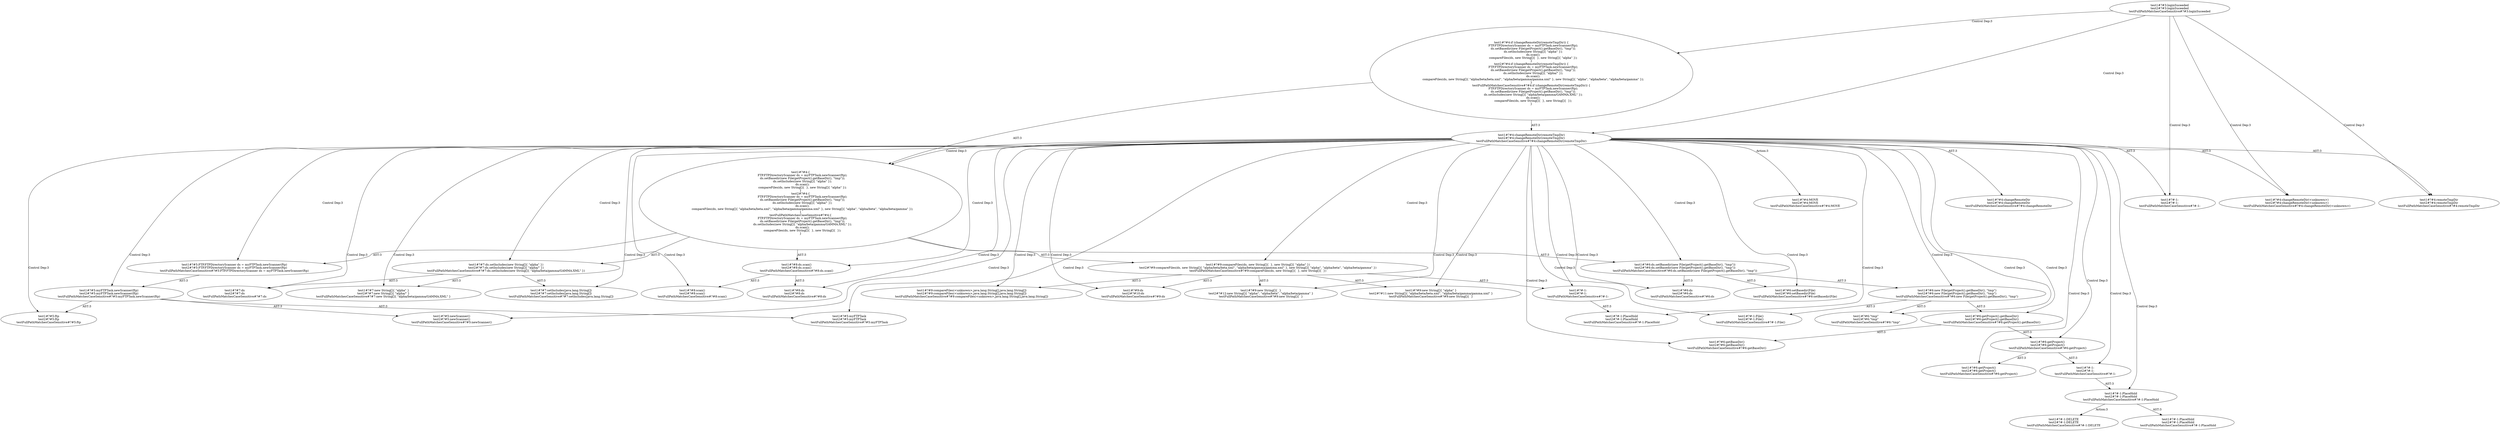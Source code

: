 digraph "Pattern" {
0 [label="test1#?#-1:DELETE
test2#?#-1:DELETE
testFullPathMatchesCaseSensitive#?#-1:DELETE" shape=ellipse]
1 [label="test1#?#-1:PlaceHold
test2#?#-1:PlaceHold
testFullPathMatchesCaseSensitive#?#-1:PlaceHold" shape=ellipse]
2 [label="test1#?#4:changeRemoteDir(remoteTmpDir)
test2#?#4:changeRemoteDir(remoteTmpDir)
testFullPathMatchesCaseSensitive#?#4:changeRemoteDir(remoteTmpDir)" shape=ellipse]
3 [label="test1#?#3:loginSuceeded
test2#?#3:loginSuceeded
testFullPathMatchesCaseSensitive#?#3:loginSuceeded" shape=ellipse]
4 [label="test1#?#4:if (changeRemoteDir(remoteTmpDir)) \{
    FTP.FTPDirectoryScanner ds = myFTPTask.newScanner(ftp);
    ds.setBasedir(new File(getProject().getBaseDir(), \"tmp\"));
    ds.setIncludes(new String[]\{ \"alpha\" \});
    ds.scan();
    compareFiles(ds, new String[]\{  \}, new String[]\{ \"alpha\" \});
\}
test2#?#4:if (changeRemoteDir(remoteTmpDir)) \{
    FTP.FTPDirectoryScanner ds = myFTPTask.newScanner(ftp);
    ds.setBasedir(new File(getProject().getBaseDir(), \"tmp\"));
    ds.setIncludes(new String[]\{ \"alpha/\" \});
    ds.scan();
    compareFiles(ds, new String[]\{ \"alpha/beta/beta.xml\", \"alpha/beta/gamma/gamma.xml\" \}, new String[]\{ \"alpha\", \"alpha/beta\", \"alpha/beta/gamma\" \});
\}
testFullPathMatchesCaseSensitive#?#4:if (changeRemoteDir(remoteTmpDir)) \{
    FTP.FTPDirectoryScanner ds = myFTPTask.newScanner(ftp);
    ds.setBasedir(new File(getProject().getBaseDir(), \"tmp\"));
    ds.setIncludes(new String[]\{ \"alpha/beta/gamma/GAMMA.XML\" \});
    ds.scan();
    compareFiles(ds, new String[]\{  \}, new String[]\{  \});
\}" shape=ellipse]
5 [label="test1#?#4:changeRemoteDir
test2#?#4:changeRemoteDir
testFullPathMatchesCaseSensitive#?#4:changeRemoteDir" shape=ellipse]
6 [label="test1#?#-1:
test2#?#-1:
testFullPathMatchesCaseSensitive#?#-1:" shape=ellipse]
7 [label="test1#?#4:changeRemoteDir(<unknown>)
test2#?#4:changeRemoteDir(<unknown>)
testFullPathMatchesCaseSensitive#?#4:changeRemoteDir(<unknown>)" shape=ellipse]
8 [label="test1#?#4:remoteTmpDir
test2#?#4:remoteTmpDir
testFullPathMatchesCaseSensitive#?#4:remoteTmpDir" shape=ellipse]
9 [label="test1#?#4:\{
    FTP.FTPDirectoryScanner ds = myFTPTask.newScanner(ftp);
    ds.setBasedir(new File(getProject().getBaseDir(), \"tmp\"));
    ds.setIncludes(new String[]\{ \"alpha\" \});
    ds.scan();
    compareFiles(ds, new String[]\{  \}, new String[]\{ \"alpha\" \});
\}
test2#?#4:\{
    FTP.FTPDirectoryScanner ds = myFTPTask.newScanner(ftp);
    ds.setBasedir(new File(getProject().getBaseDir(), \"tmp\"));
    ds.setIncludes(new String[]\{ \"alpha/\" \});
    ds.scan();
    compareFiles(ds, new String[]\{ \"alpha/beta/beta.xml\", \"alpha/beta/gamma/gamma.xml\" \}, new String[]\{ \"alpha\", \"alpha/beta\", \"alpha/beta/gamma\" \});
\}
testFullPathMatchesCaseSensitive#?#4:\{
    FTP.FTPDirectoryScanner ds = myFTPTask.newScanner(ftp);
    ds.setBasedir(new File(getProject().getBaseDir(), \"tmp\"));
    ds.setIncludes(new String[]\{ \"alpha/beta/gamma/GAMMA.XML\" \});
    ds.scan();
    compareFiles(ds, new String[]\{  \}, new String[]\{  \});
\}" shape=ellipse]
10 [label="test1#?#5:FTP.FTPDirectoryScanner ds = myFTPTask.newScanner(ftp)
test2#?#5:FTP.FTPDirectoryScanner ds = myFTPTask.newScanner(ftp)
testFullPathMatchesCaseSensitive#?#5:FTP.FTPDirectoryScanner ds = myFTPTask.newScanner(ftp)" shape=ellipse]
11 [label="test1#?#5:myFTPTask.newScanner(ftp)
test2#?#5:myFTPTask.newScanner(ftp)
testFullPathMatchesCaseSensitive#?#5:myFTPTask.newScanner(ftp)" shape=ellipse]
12 [label="test1#?#5:newScanner()
test2#?#5:newScanner()
testFullPathMatchesCaseSensitive#?#5:newScanner()" shape=ellipse]
13 [label="test1#?#5:myFTPTask
test2#?#5:myFTPTask
testFullPathMatchesCaseSensitive#?#5:myFTPTask" shape=ellipse]
14 [label="test1#?#5:ftp
test2#?#5:ftp
testFullPathMatchesCaseSensitive#?#5:ftp" shape=ellipse]
15 [label="test1#?#6:ds.setBasedir(new File(getProject().getBaseDir(), \"tmp\"))
test2#?#6:ds.setBasedir(new File(getProject().getBaseDir(), \"tmp\"))
testFullPathMatchesCaseSensitive#?#6:ds.setBasedir(new File(getProject().getBaseDir(), \"tmp\"))" shape=ellipse]
16 [label="test1#?#6:setBasedir(File)
test2#?#6:setBasedir(File)
testFullPathMatchesCaseSensitive#?#6:setBasedir(File)" shape=ellipse]
17 [label="test1#?#6:ds
test2#?#6:ds
testFullPathMatchesCaseSensitive#?#6:ds" shape=ellipse]
18 [label="test1#?#6:new File(getProject().getBaseDir(), \"tmp\")
test2#?#6:new File(getProject().getBaseDir(), \"tmp\")
testFullPathMatchesCaseSensitive#?#6:new File(getProject().getBaseDir(), \"tmp\")" shape=ellipse]
19 [label="test1#?#-1:File()
test2#?#-1:File()
testFullPathMatchesCaseSensitive#?#-1:File()" shape=ellipse]
20 [label="test1#?#6:getProject().getBaseDir()
test2#?#6:getProject().getBaseDir()
testFullPathMatchesCaseSensitive#?#6:getProject().getBaseDir()" shape=ellipse]
21 [label="test1#?#6:getBaseDir()
test2#?#6:getBaseDir()
testFullPathMatchesCaseSensitive#?#6:getBaseDir()" shape=ellipse]
22 [label="test1#?#6:getProject()
test2#?#6:getProject()
testFullPathMatchesCaseSensitive#?#6:getProject()" shape=ellipse]
23 [label="test1#?#6:getProject()
test2#?#6:getProject()
testFullPathMatchesCaseSensitive#?#6:getProject()" shape=ellipse]
24 [label="test1#?#-1:
test2#?#-1:
testFullPathMatchesCaseSensitive#?#-1:" shape=ellipse]
25 [label="test1#?#6:\"tmp\"
test2#?#6:\"tmp\"
testFullPathMatchesCaseSensitive#?#6:\"tmp\"" shape=ellipse]
26 [label="test1#?#7:ds.setIncludes(new String[]\{ \"alpha\" \})
test2#?#7:ds.setIncludes(new String[]\{ \"alpha/\" \})
testFullPathMatchesCaseSensitive#?#7:ds.setIncludes(new String[]\{ \"alpha/beta/gamma/GAMMA.XML\" \})" shape=ellipse]
27 [label="test1#?#7:setIncludes(java.lang.String[])
test2#?#7:setIncludes(java.lang.String[])
testFullPathMatchesCaseSensitive#?#7:setIncludes(java.lang.String[])" shape=ellipse]
28 [label="test1#?#7:ds
test2#?#7:ds
testFullPathMatchesCaseSensitive#?#7:ds" shape=ellipse]
29 [label="test1#?#7:new String[]\{ \"alpha\" \}
test2#?#7:new String[]\{ \"alpha/\" \}
testFullPathMatchesCaseSensitive#?#7:new String[]\{ \"alpha/beta/gamma/GAMMA.XML\" \}" shape=ellipse]
30 [label="test1#?#8:ds.scan()
test2#?#8:ds.scan()
testFullPathMatchesCaseSensitive#?#8:ds.scan()" shape=ellipse]
31 [label="test1#?#8:scan()
test2#?#8:scan()
testFullPathMatchesCaseSensitive#?#8:scan()" shape=ellipse]
32 [label="test1#?#8:ds
test2#?#8:ds
testFullPathMatchesCaseSensitive#?#8:ds" shape=ellipse]
33 [label="test1#?#9:compareFiles(ds, new String[]\{  \}, new String[]\{ \"alpha\" \})
test2#?#9:compareFiles(ds, new String[]\{ \"alpha/beta/beta.xml\", \"alpha/beta/gamma/gamma.xml\" \}, new String[]\{ \"alpha\", \"alpha/beta\", \"alpha/beta/gamma\" \})
testFullPathMatchesCaseSensitive#?#9:compareFiles(ds, new String[]\{  \}, new String[]\{  \})" shape=ellipse]
34 [label="test1#?#9:compareFiles(<unknown>,java.lang.String[],java.lang.String[])
test2#?#9:compareFiles(<unknown>,java.lang.String[],java.lang.String[])
testFullPathMatchesCaseSensitive#?#9:compareFiles(<unknown>,java.lang.String[],java.lang.String[])" shape=ellipse]
35 [label="test1#?#-1:
test2#?#-1:
testFullPathMatchesCaseSensitive#?#-1:" shape=ellipse]
36 [label="test1#?#-1:PlaceHold
test2#?#-1:PlaceHold
testFullPathMatchesCaseSensitive#?#-1:PlaceHold" shape=ellipse]
37 [label="test1#?#9:ds
test2#?#10:ds
testFullPathMatchesCaseSensitive#?#9:ds" shape=ellipse]
38 [label="test1#?#9:new String[]\{  \}
test2#?#12:new String[]\{ \"alpha\", \"alpha/beta\", \"alpha/beta/gamma\" \}
testFullPathMatchesCaseSensitive#?#9:new String[]\{  \}" shape=ellipse]
39 [label="test1#?#9:new String[]\{ \"alpha\" \}
test2#?#11:new String[]\{ \"alpha/beta/beta.xml\", \"alpha/beta/gamma/gamma.xml\" \}
testFullPathMatchesCaseSensitive#?#9:new String[]\{  \}" shape=ellipse]
40 [label="test1#?#4:MOVE
test2#?#4:MOVE
testFullPathMatchesCaseSensitive#?#4:MOVE" shape=ellipse]
41 [label="test1#?#-1:PlaceHold
test2#?#-1:PlaceHold
testFullPathMatchesCaseSensitive#?#-1:PlaceHold" shape=ellipse]
1 -> 0 [label="Action:3"];
1 -> 41 [label="AST:3"];
2 -> 1 [label="Control Dep:3"];
2 -> 5 [label="AST:3"];
2 -> 6 [label="AST:3"];
2 -> 7 [label="AST:3"];
2 -> 8 [label="AST:3"];
2 -> 9 [label="Control Dep:3"];
2 -> 10 [label="Control Dep:3"];
2 -> 11 [label="Control Dep:3"];
2 -> 12 [label="Control Dep:3"];
2 -> 13 [label="Control Dep:3"];
2 -> 14 [label="Control Dep:3"];
2 -> 15 [label="Control Dep:3"];
2 -> 16 [label="Control Dep:3"];
2 -> 17 [label="Control Dep:3"];
2 -> 18 [label="Control Dep:3"];
2 -> 19 [label="Control Dep:3"];
2 -> 20 [label="Control Dep:3"];
2 -> 21 [label="Control Dep:3"];
2 -> 22 [label="Control Dep:3"];
2 -> 23 [label="Control Dep:3"];
2 -> 24 [label="Control Dep:3"];
2 -> 25 [label="Control Dep:3"];
2 -> 26 [label="Control Dep:3"];
2 -> 27 [label="Control Dep:3"];
2 -> 28 [label="Control Dep:3"];
2 -> 29 [label="Control Dep:3"];
2 -> 30 [label="Control Dep:3"];
2 -> 31 [label="Control Dep:3"];
2 -> 32 [label="Control Dep:3"];
2 -> 33 [label="Control Dep:3"];
2 -> 34 [label="Control Dep:3"];
2 -> 35 [label="Control Dep:3"];
2 -> 36 [label="Control Dep:3"];
2 -> 37 [label="Control Dep:3"];
2 -> 38 [label="Control Dep:3"];
2 -> 39 [label="Control Dep:3"];
2 -> 40 [label="Action:3"];
3 -> 2 [label="Control Dep:3"];
3 -> 4 [label="Control Dep:3"];
3 -> 7 [label="Control Dep:3"];
3 -> 6 [label="Control Dep:3"];
3 -> 8 [label="Control Dep:3"];
4 -> 2 [label="AST:3"];
4 -> 9 [label="AST:3"];
9 -> 10 [label="AST:3"];
9 -> 15 [label="AST:3"];
9 -> 26 [label="AST:3"];
9 -> 30 [label="AST:3"];
9 -> 33 [label="AST:3"];
10 -> 11 [label="AST:3"];
11 -> 13 [label="AST:3"];
11 -> 12 [label="AST:3"];
11 -> 14 [label="AST:3"];
15 -> 17 [label="AST:3"];
15 -> 16 [label="AST:3"];
15 -> 18 [label="AST:3"];
18 -> 19 [label="AST:3"];
18 -> 20 [label="AST:3"];
18 -> 25 [label="AST:3"];
20 -> 22 [label="AST:3"];
20 -> 21 [label="AST:3"];
22 -> 24 [label="AST:3"];
22 -> 23 [label="AST:3"];
24 -> 1 [label="AST:3"];
26 -> 28 [label="AST:3"];
26 -> 27 [label="AST:3"];
26 -> 29 [label="AST:3"];
30 -> 32 [label="AST:3"];
30 -> 31 [label="AST:3"];
33 -> 35 [label="AST:3"];
33 -> 34 [label="AST:3"];
33 -> 37 [label="AST:3"];
33 -> 38 [label="AST:3"];
33 -> 39 [label="AST:3"];
35 -> 36 [label="AST:3"];
}